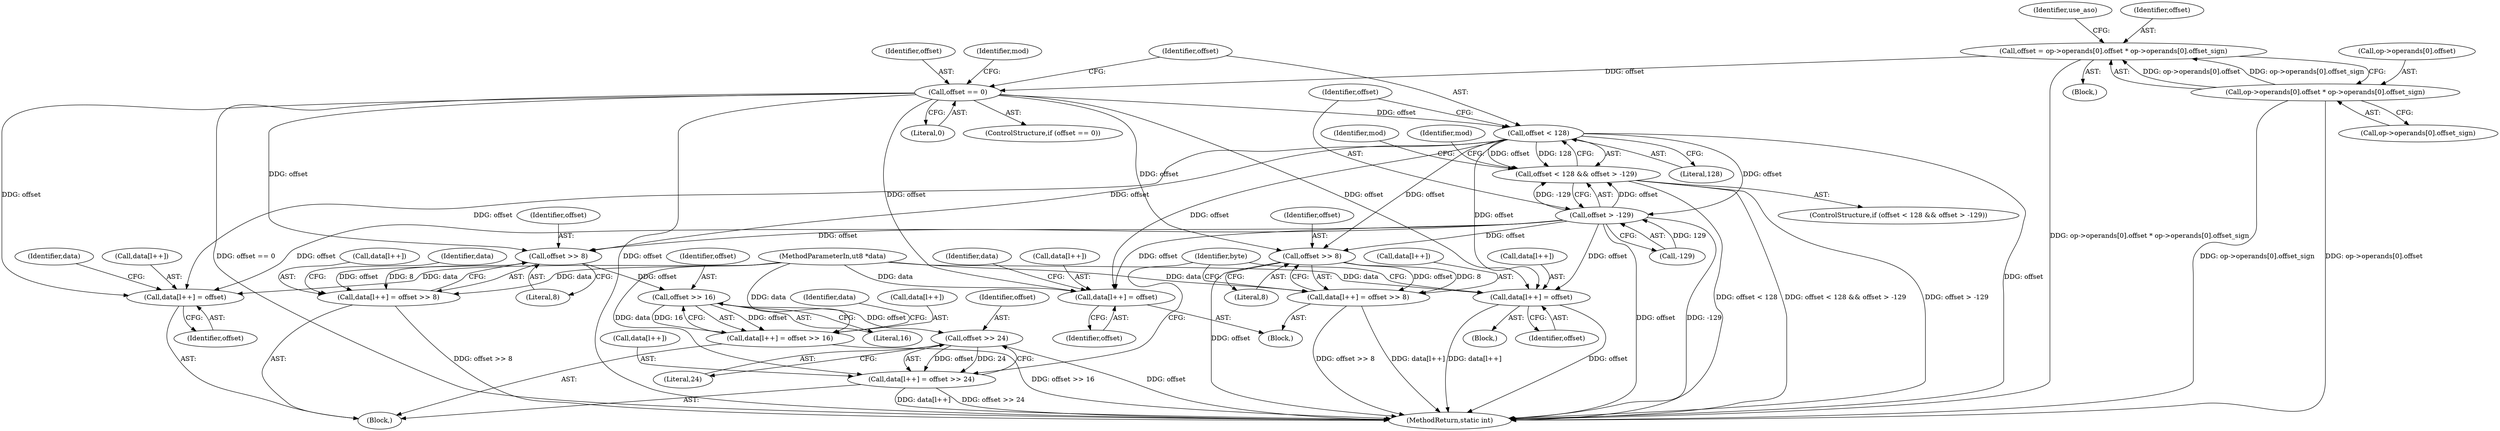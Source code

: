 digraph "0_radare2_f17bfd9f1da05f30f23a4dd05e9d2363e1406948@API" {
"1000583" [label="(Call,offset = op->operands[0].offset * op->operands[0].offset_sign)"];
"1000585" [label="(Call,op->operands[0].offset * op->operands[0].offset_sign)"];
"1000708" [label="(Call,offset == 0)"];
"1000718" [label="(Call,offset < 128)"];
"1000717" [label="(Call,offset < 128 && offset > -129)"];
"1000721" [label="(Call,offset > -129)"];
"1001159" [label="(Call,data[l++] = offset)"];
"1001175" [label="(Call,data[l++] = offset)"];
"1001186" [label="(Call,offset >> 8)"];
"1001181" [label="(Call,data[l++] = offset >> 8)"];
"1001197" [label="(Call,data[l++] = offset)"];
"1001208" [label="(Call,offset >> 8)"];
"1001203" [label="(Call,data[l++] = offset >> 8)"];
"1001216" [label="(Call,offset >> 16)"];
"1001211" [label="(Call,data[l++] = offset >> 16)"];
"1001224" [label="(Call,offset >> 24)"];
"1001219" [label="(Call,data[l++] = offset >> 24)"];
"1001180" [label="(Identifier,offset)"];
"1000721" [label="(Call,offset > -129)"];
"1003216" [label="(MethodReturn,static int)"];
"1000717" [label="(Call,offset < 128 && offset > -129)"];
"1001196" [label="(Block,)"];
"1001224" [label="(Call,offset >> 24)"];
"1000586" [label="(Call,op->operands[0].offset)"];
"1001212" [label="(Call,data[l++])"];
"1000710" [label="(Literal,0)"];
"1001216" [label="(Call,offset >> 16)"];
"1000718" [label="(Call,offset < 128)"];
"1001159" [label="(Call,data[l++] = offset)"];
"1000593" [label="(Call,op->operands[0].offset_sign)"];
"1000602" [label="(Identifier,use_aso)"];
"1001202" [label="(Identifier,offset)"];
"1001230" [label="(Identifier,byte)"];
"1000584" [label="(Identifier,offset)"];
"1001160" [label="(Call,data[l++])"];
"1001221" [label="(Identifier,data)"];
"1001209" [label="(Identifier,offset)"];
"1001197" [label="(Call,data[l++] = offset)"];
"1000727" [label="(Identifier,mod)"];
"1000104" [label="(MethodParameterIn,ut8 *data)"];
"1001218" [label="(Literal,16)"];
"1001219" [label="(Call,data[l++] = offset >> 24)"];
"1000719" [label="(Identifier,offset)"];
"1001217" [label="(Identifier,offset)"];
"1001158" [label="(Block,)"];
"1000716" [label="(ControlStructure,if (offset < 128 && offset > -129))"];
"1000722" [label="(Identifier,offset)"];
"1001203" [label="(Call,data[l++] = offset >> 8)"];
"1001208" [label="(Call,offset >> 8)"];
"1001211" [label="(Call,data[l++] = offset >> 16)"];
"1001210" [label="(Literal,8)"];
"1001226" [label="(Literal,24)"];
"1001183" [label="(Identifier,data)"];
"1001186" [label="(Call,offset >> 8)"];
"1000707" [label="(ControlStructure,if (offset == 0))"];
"1000732" [label="(Identifier,mod)"];
"1001182" [label="(Call,data[l++])"];
"1000506" [label="(Block,)"];
"1001181" [label="(Call,data[l++] = offset >> 8)"];
"1001175" [label="(Call,data[l++] = offset)"];
"1001205" [label="(Identifier,data)"];
"1000713" [label="(Identifier,mod)"];
"1000723" [label="(Call,-129)"];
"1001174" [label="(Block,)"];
"1001176" [label="(Call,data[l++])"];
"1000585" [label="(Call,op->operands[0].offset * op->operands[0].offset_sign)"];
"1001225" [label="(Identifier,offset)"];
"1001213" [label="(Identifier,data)"];
"1001220" [label="(Call,data[l++])"];
"1000708" [label="(Call,offset == 0)"];
"1000709" [label="(Identifier,offset)"];
"1001188" [label="(Literal,8)"];
"1001204" [label="(Call,data[l++])"];
"1001198" [label="(Call,data[l++])"];
"1000583" [label="(Call,offset = op->operands[0].offset * op->operands[0].offset_sign)"];
"1001164" [label="(Identifier,offset)"];
"1000720" [label="(Literal,128)"];
"1001187" [label="(Identifier,offset)"];
"1000583" -> "1000506"  [label="AST: "];
"1000583" -> "1000585"  [label="CFG: "];
"1000584" -> "1000583"  [label="AST: "];
"1000585" -> "1000583"  [label="AST: "];
"1000602" -> "1000583"  [label="CFG: "];
"1000583" -> "1003216"  [label="DDG: op->operands[0].offset * op->operands[0].offset_sign"];
"1000585" -> "1000583"  [label="DDG: op->operands[0].offset"];
"1000585" -> "1000583"  [label="DDG: op->operands[0].offset_sign"];
"1000583" -> "1000708"  [label="DDG: offset"];
"1000585" -> "1000593"  [label="CFG: "];
"1000586" -> "1000585"  [label="AST: "];
"1000593" -> "1000585"  [label="AST: "];
"1000585" -> "1003216"  [label="DDG: op->operands[0].offset"];
"1000585" -> "1003216"  [label="DDG: op->operands[0].offset_sign"];
"1000708" -> "1000707"  [label="AST: "];
"1000708" -> "1000710"  [label="CFG: "];
"1000709" -> "1000708"  [label="AST: "];
"1000710" -> "1000708"  [label="AST: "];
"1000713" -> "1000708"  [label="CFG: "];
"1000719" -> "1000708"  [label="CFG: "];
"1000708" -> "1003216"  [label="DDG: offset"];
"1000708" -> "1003216"  [label="DDG: offset == 0"];
"1000708" -> "1000718"  [label="DDG: offset"];
"1000708" -> "1001159"  [label="DDG: offset"];
"1000708" -> "1001175"  [label="DDG: offset"];
"1000708" -> "1001186"  [label="DDG: offset"];
"1000708" -> "1001197"  [label="DDG: offset"];
"1000708" -> "1001208"  [label="DDG: offset"];
"1000718" -> "1000717"  [label="AST: "];
"1000718" -> "1000720"  [label="CFG: "];
"1000719" -> "1000718"  [label="AST: "];
"1000720" -> "1000718"  [label="AST: "];
"1000722" -> "1000718"  [label="CFG: "];
"1000717" -> "1000718"  [label="CFG: "];
"1000718" -> "1003216"  [label="DDG: offset"];
"1000718" -> "1000717"  [label="DDG: offset"];
"1000718" -> "1000717"  [label="DDG: 128"];
"1000718" -> "1000721"  [label="DDG: offset"];
"1000718" -> "1001159"  [label="DDG: offset"];
"1000718" -> "1001175"  [label="DDG: offset"];
"1000718" -> "1001186"  [label="DDG: offset"];
"1000718" -> "1001197"  [label="DDG: offset"];
"1000718" -> "1001208"  [label="DDG: offset"];
"1000717" -> "1000716"  [label="AST: "];
"1000717" -> "1000721"  [label="CFG: "];
"1000721" -> "1000717"  [label="AST: "];
"1000727" -> "1000717"  [label="CFG: "];
"1000732" -> "1000717"  [label="CFG: "];
"1000717" -> "1003216"  [label="DDG: offset < 128 && offset > -129"];
"1000717" -> "1003216"  [label="DDG: offset > -129"];
"1000717" -> "1003216"  [label="DDG: offset < 128"];
"1000721" -> "1000717"  [label="DDG: offset"];
"1000721" -> "1000717"  [label="DDG: -129"];
"1000721" -> "1000723"  [label="CFG: "];
"1000722" -> "1000721"  [label="AST: "];
"1000723" -> "1000721"  [label="AST: "];
"1000721" -> "1003216"  [label="DDG: offset"];
"1000721" -> "1003216"  [label="DDG: -129"];
"1000723" -> "1000721"  [label="DDG: 129"];
"1000721" -> "1001159"  [label="DDG: offset"];
"1000721" -> "1001175"  [label="DDG: offset"];
"1000721" -> "1001186"  [label="DDG: offset"];
"1000721" -> "1001197"  [label="DDG: offset"];
"1000721" -> "1001208"  [label="DDG: offset"];
"1001159" -> "1001158"  [label="AST: "];
"1001159" -> "1001164"  [label="CFG: "];
"1001160" -> "1001159"  [label="AST: "];
"1001164" -> "1001159"  [label="AST: "];
"1001230" -> "1001159"  [label="CFG: "];
"1001159" -> "1003216"  [label="DDG: offset"];
"1001159" -> "1003216"  [label="DDG: data[l++]"];
"1000104" -> "1001159"  [label="DDG: data"];
"1001175" -> "1001174"  [label="AST: "];
"1001175" -> "1001180"  [label="CFG: "];
"1001176" -> "1001175"  [label="AST: "];
"1001180" -> "1001175"  [label="AST: "];
"1001183" -> "1001175"  [label="CFG: "];
"1000104" -> "1001175"  [label="DDG: data"];
"1001186" -> "1001181"  [label="AST: "];
"1001186" -> "1001188"  [label="CFG: "];
"1001187" -> "1001186"  [label="AST: "];
"1001188" -> "1001186"  [label="AST: "];
"1001181" -> "1001186"  [label="CFG: "];
"1001186" -> "1003216"  [label="DDG: offset"];
"1001186" -> "1001181"  [label="DDG: offset"];
"1001186" -> "1001181"  [label="DDG: 8"];
"1001181" -> "1001174"  [label="AST: "];
"1001182" -> "1001181"  [label="AST: "];
"1001230" -> "1001181"  [label="CFG: "];
"1001181" -> "1003216"  [label="DDG: offset >> 8"];
"1001181" -> "1003216"  [label="DDG: data[l++]"];
"1000104" -> "1001181"  [label="DDG: data"];
"1001197" -> "1001196"  [label="AST: "];
"1001197" -> "1001202"  [label="CFG: "];
"1001198" -> "1001197"  [label="AST: "];
"1001202" -> "1001197"  [label="AST: "];
"1001205" -> "1001197"  [label="CFG: "];
"1000104" -> "1001197"  [label="DDG: data"];
"1001208" -> "1001203"  [label="AST: "];
"1001208" -> "1001210"  [label="CFG: "];
"1001209" -> "1001208"  [label="AST: "];
"1001210" -> "1001208"  [label="AST: "];
"1001203" -> "1001208"  [label="CFG: "];
"1001208" -> "1001203"  [label="DDG: offset"];
"1001208" -> "1001203"  [label="DDG: 8"];
"1001208" -> "1001216"  [label="DDG: offset"];
"1001203" -> "1001196"  [label="AST: "];
"1001204" -> "1001203"  [label="AST: "];
"1001213" -> "1001203"  [label="CFG: "];
"1001203" -> "1003216"  [label="DDG: offset >> 8"];
"1000104" -> "1001203"  [label="DDG: data"];
"1001216" -> "1001211"  [label="AST: "];
"1001216" -> "1001218"  [label="CFG: "];
"1001217" -> "1001216"  [label="AST: "];
"1001218" -> "1001216"  [label="AST: "];
"1001211" -> "1001216"  [label="CFG: "];
"1001216" -> "1001211"  [label="DDG: offset"];
"1001216" -> "1001211"  [label="DDG: 16"];
"1001216" -> "1001224"  [label="DDG: offset"];
"1001211" -> "1001196"  [label="AST: "];
"1001212" -> "1001211"  [label="AST: "];
"1001221" -> "1001211"  [label="CFG: "];
"1001211" -> "1003216"  [label="DDG: offset >> 16"];
"1000104" -> "1001211"  [label="DDG: data"];
"1001224" -> "1001219"  [label="AST: "];
"1001224" -> "1001226"  [label="CFG: "];
"1001225" -> "1001224"  [label="AST: "];
"1001226" -> "1001224"  [label="AST: "];
"1001219" -> "1001224"  [label="CFG: "];
"1001224" -> "1003216"  [label="DDG: offset"];
"1001224" -> "1001219"  [label="DDG: offset"];
"1001224" -> "1001219"  [label="DDG: 24"];
"1001219" -> "1001196"  [label="AST: "];
"1001220" -> "1001219"  [label="AST: "];
"1001230" -> "1001219"  [label="CFG: "];
"1001219" -> "1003216"  [label="DDG: data[l++]"];
"1001219" -> "1003216"  [label="DDG: offset >> 24"];
"1000104" -> "1001219"  [label="DDG: data"];
}
